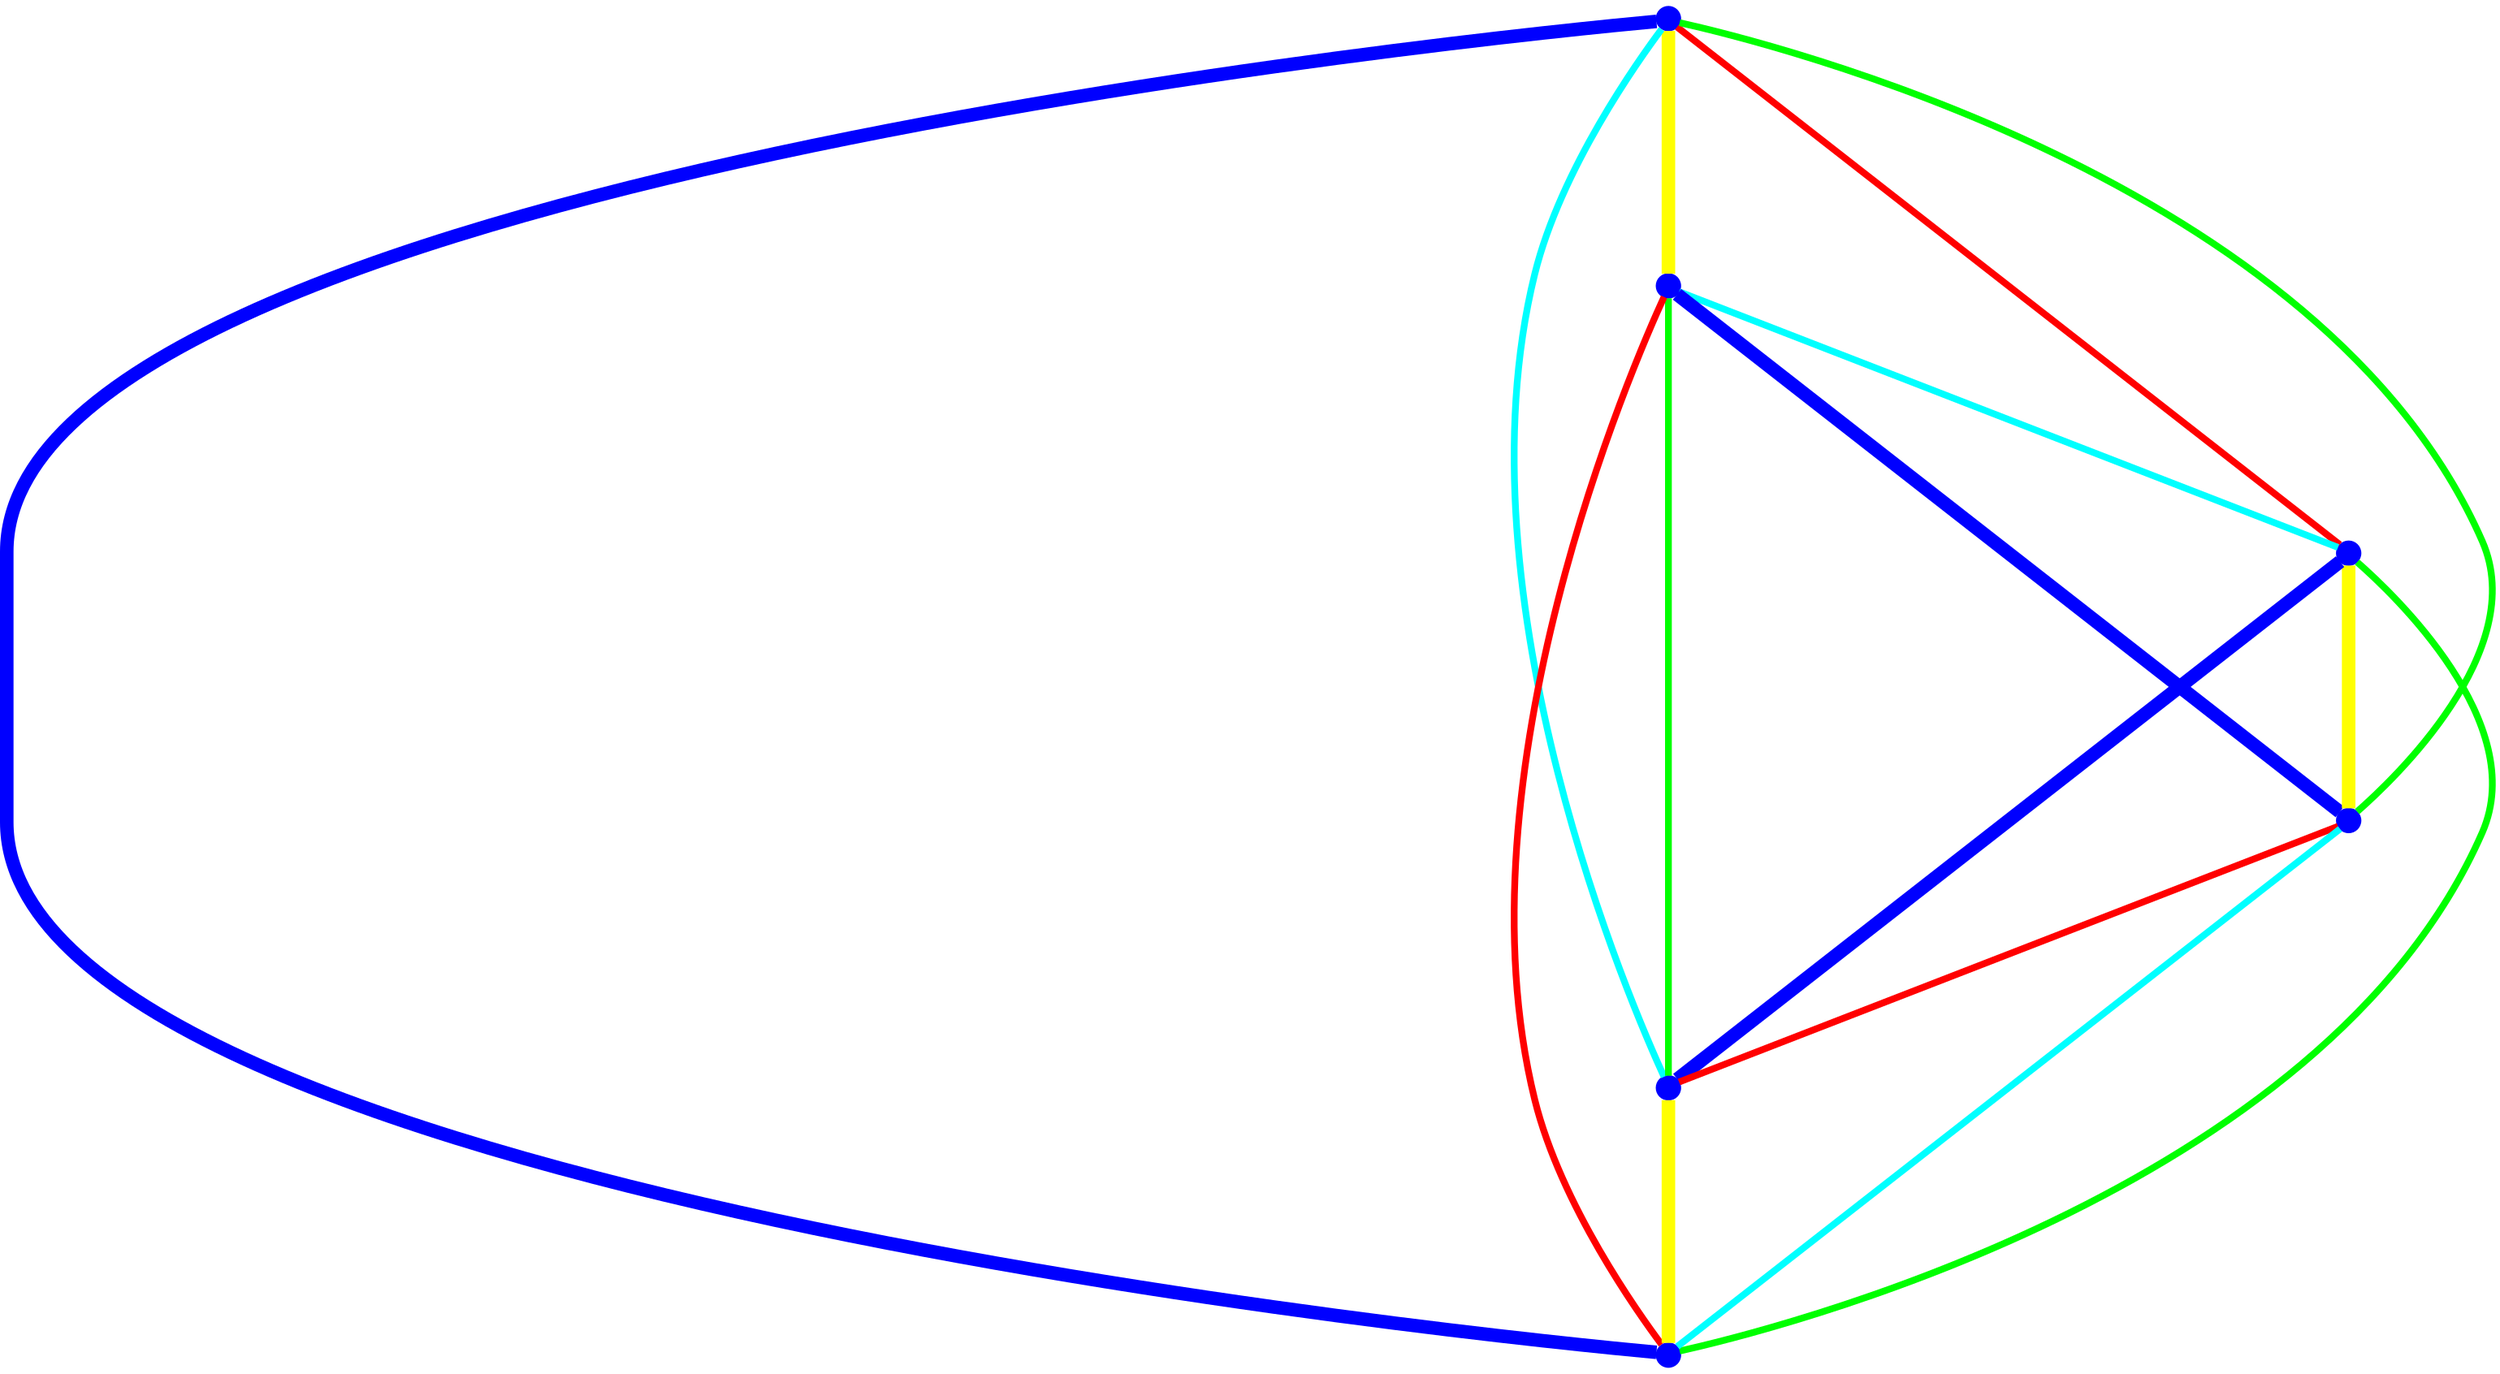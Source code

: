 graph {
ranksep=2
nodesep=2
node [label="" shape=circle style=filled fixedsize=true color=blue fillcolor=blue width=0.2];
"1" -- "2" [style="solid",penwidth="8",color="yellow"];
"1" -- "3" [style="solid",penwidth="4",color="red"];
"1" -- "4" [style="solid",penwidth="4",color="green"];
"1" -- "5" [style="solid",penwidth="4",color="cyan"];
"1" -- "6" [style="solid",penwidth="8",color="blue"];
"2" -- "3" [style="solid",penwidth="4",color="cyan"];
"2" -- "4" [style="solid",penwidth="8",color="blue"];
"2" -- "5" [style="solid",penwidth="4",color="green"];
"2" -- "6" [style="solid",penwidth="4",color="red"];
"3" -- "4" [style="solid",penwidth="8",color="yellow"];
"3" -- "5" [style="solid",penwidth="8",color="blue"];
"3" -- "6" [style="solid",penwidth="4",color="green"];
"4" -- "5" [style="solid",penwidth="4",color="red"];
"4" -- "6" [style="solid",penwidth="4",color="cyan"];
"5" -- "6" [style="solid",penwidth="8",color="yellow"];
}
